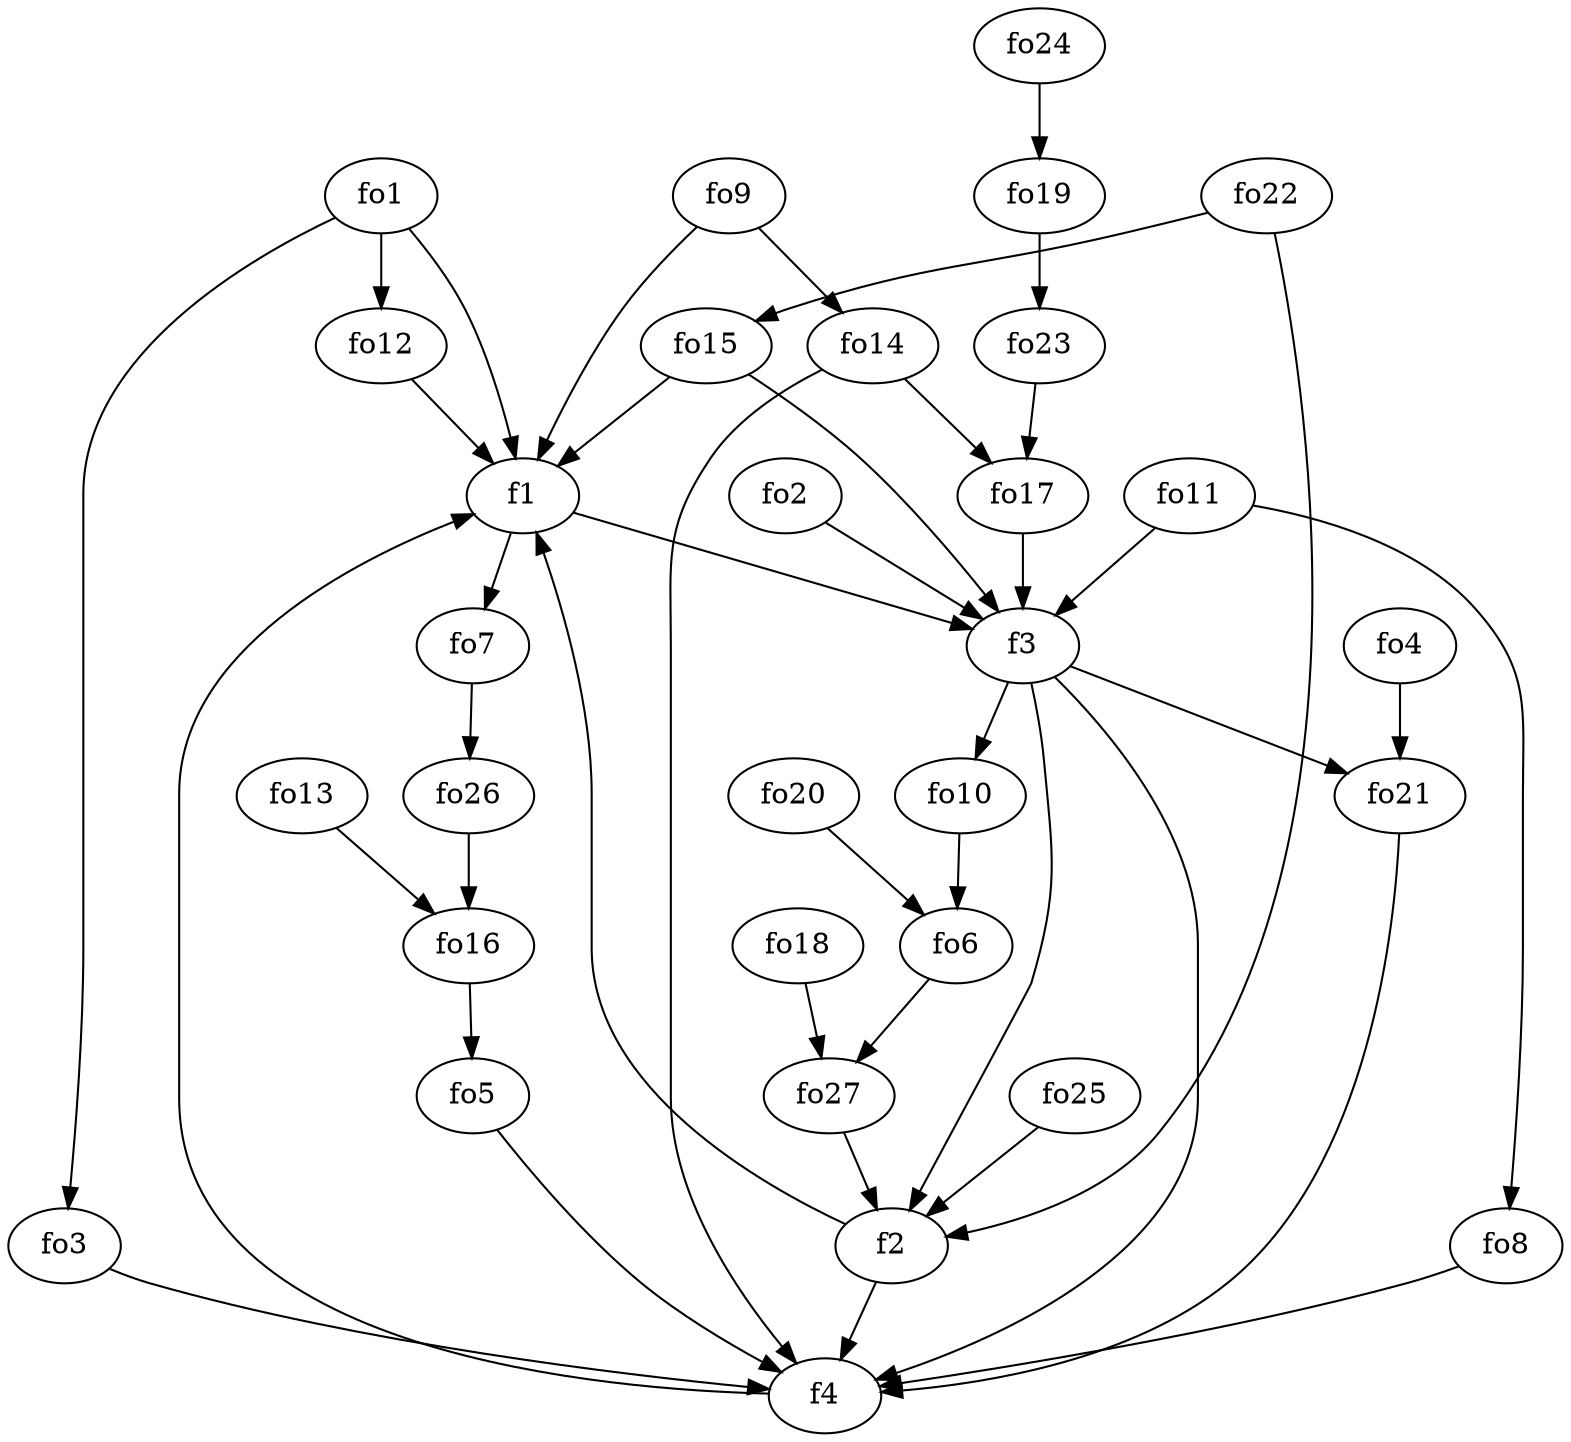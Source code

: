 strict digraph  {
f1;
f2;
f3;
f4;
fo1;
fo2;
fo3;
fo4;
fo5;
fo6;
fo7;
fo8;
fo9;
fo10;
fo11;
fo12;
fo13;
fo14;
fo15;
fo16;
fo17;
fo18;
fo19;
fo20;
fo21;
fo22;
fo23;
fo24;
fo25;
fo26;
fo27;
f1 -> fo7  [weight=2];
f1 -> f3  [weight=2];
f2 -> f4  [weight=2];
f2 -> f1  [weight=2];
f3 -> f2  [weight=2];
f3 -> f4  [weight=2];
f3 -> fo21  [weight=2];
f3 -> fo10  [weight=2];
f4 -> f1  [weight=2];
fo1 -> fo12  [weight=2];
fo1 -> f1  [weight=2];
fo1 -> fo3  [weight=2];
fo2 -> f3  [weight=2];
fo3 -> f4  [weight=2];
fo4 -> fo21  [weight=2];
fo5 -> f4  [weight=2];
fo6 -> fo27  [weight=2];
fo7 -> fo26  [weight=2];
fo8 -> f4  [weight=2];
fo9 -> f1  [weight=2];
fo9 -> fo14  [weight=2];
fo10 -> fo6  [weight=2];
fo11 -> fo8  [weight=2];
fo11 -> f3  [weight=2];
fo12 -> f1  [weight=2];
fo13 -> fo16  [weight=2];
fo14 -> fo17  [weight=2];
fo14 -> f4  [weight=2];
fo15 -> f1  [weight=2];
fo15 -> f3  [weight=2];
fo16 -> fo5  [weight=2];
fo17 -> f3  [weight=2];
fo18 -> fo27  [weight=2];
fo19 -> fo23  [weight=2];
fo20 -> fo6  [weight=2];
fo21 -> f4  [weight=2];
fo22 -> fo15  [weight=2];
fo22 -> f2  [weight=2];
fo23 -> fo17  [weight=2];
fo24 -> fo19  [weight=2];
fo25 -> f2  [weight=2];
fo26 -> fo16  [weight=2];
fo27 -> f2  [weight=2];
}
